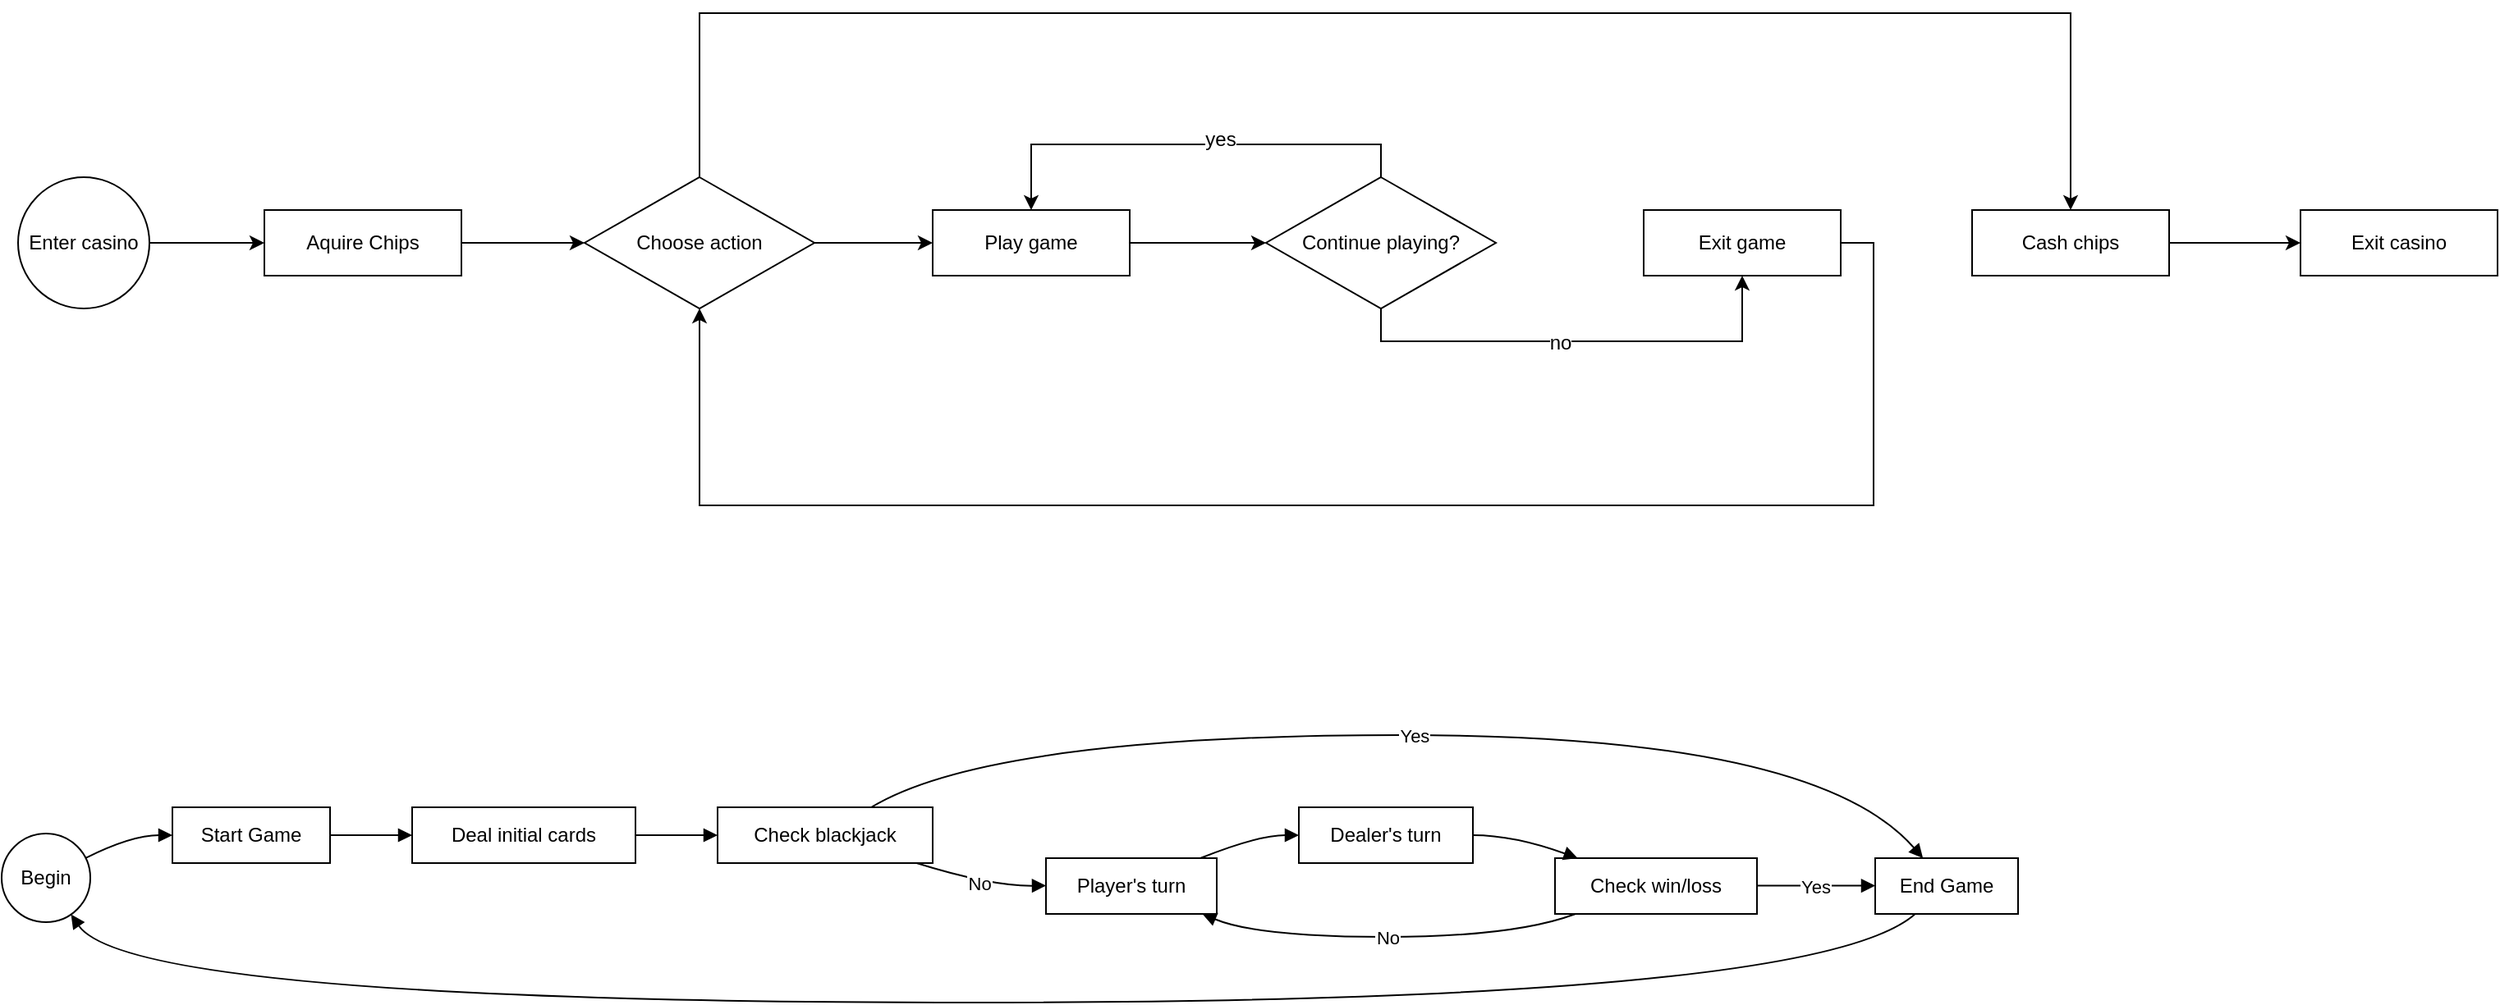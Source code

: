 <mxfile version="22.1.5" type="github">
  <diagram name="Page-1" id="v8-KR8JvQsyaatklAiML">
    <mxGraphModel dx="1434" dy="764" grid="1" gridSize="10" guides="1" tooltips="1" connect="1" arrows="1" fold="1" page="1" pageScale="1" pageWidth="850" pageHeight="1100" math="0" shadow="0">
      <root>
        <mxCell id="0" />
        <mxCell id="1" parent="0" />
        <mxCell id="2" value="Begin" style="ellipse;aspect=fixed;strokeWidth=1;whiteSpace=wrap;" parent="1" vertex="1">
          <mxGeometry y="690" width="54" height="54" as="geometry" />
        </mxCell>
        <mxCell id="3" value="Start Game" style="whiteSpace=wrap;strokeWidth=1;" parent="1" vertex="1">
          <mxGeometry x="104" y="674" width="96" height="34" as="geometry" />
        </mxCell>
        <mxCell id="4" value="Deal initial cards" style="whiteSpace=wrap;strokeWidth=1;" parent="1" vertex="1">
          <mxGeometry x="250" y="674" width="136" height="34" as="geometry" />
        </mxCell>
        <mxCell id="5" value="Check blackjack" style="whiteSpace=wrap;strokeWidth=1;" parent="1" vertex="1">
          <mxGeometry x="436" y="674" width="131" height="34" as="geometry" />
        </mxCell>
        <mxCell id="6" value="Player&#39;s turn" style="whiteSpace=wrap;strokeWidth=1;" parent="1" vertex="1">
          <mxGeometry x="636" y="705" width="104" height="34" as="geometry" />
        </mxCell>
        <mxCell id="7" value="Dealer&#39;s turn" style="whiteSpace=wrap;strokeWidth=1;" parent="1" vertex="1">
          <mxGeometry x="790" y="674" width="106" height="34" as="geometry" />
        </mxCell>
        <mxCell id="8" value="Check win/loss" style="whiteSpace=wrap;strokeWidth=1;" parent="1" vertex="1">
          <mxGeometry x="946" y="705" width="123" height="34" as="geometry" />
        </mxCell>
        <mxCell id="9" value="End Game" style="whiteSpace=wrap;strokeWidth=1;" parent="1" vertex="1">
          <mxGeometry x="1141" y="705" width="87" height="34" as="geometry" />
        </mxCell>
        <mxCell id="10" value="" style="curved=1;startArrow=none;endArrow=block;exitX=1.002;exitY=0.25;entryX=0.001;entryY=0.5;strokeWidth=1;" parent="1" source="2" target="3" edge="1">
          <mxGeometry relative="1" as="geometry">
            <Array as="points">
              <mxPoint x="79" y="691" />
            </Array>
          </mxGeometry>
        </mxCell>
        <mxCell id="11" value="" style="curved=1;startArrow=none;endArrow=block;exitX=1.002;exitY=0.5;entryX=0.001;entryY=0.5;strokeWidth=1;" parent="1" source="3" target="4" edge="1">
          <mxGeometry relative="1" as="geometry">
            <Array as="points" />
          </mxGeometry>
        </mxCell>
        <mxCell id="12" value="" style="curved=1;startArrow=none;endArrow=block;exitX=1.002;exitY=0.5;entryX=0.003;entryY=0.5;strokeWidth=1;" parent="1" source="4" target="5" edge="1">
          <mxGeometry relative="1" as="geometry">
            <Array as="points" />
          </mxGeometry>
        </mxCell>
        <mxCell id="13" value="Yes" style="curved=1;startArrow=none;endArrow=block;exitX=0.714;exitY=0;entryX=0.332;entryY=-0.007;strokeWidth=1;" parent="1" source="5" target="9" edge="1">
          <mxGeometry relative="1" as="geometry">
            <Array as="points">
              <mxPoint x="602" y="630" />
              <mxPoint x="1105" y="630" />
            </Array>
          </mxGeometry>
        </mxCell>
        <mxCell id="14" value="No" style="curved=1;startArrow=none;endArrow=block;exitX=0.925;exitY=1;entryX=0.003;entryY=0.493;strokeWidth=1;" parent="1" source="5" target="6" edge="1">
          <mxGeometry relative="1" as="geometry">
            <Array as="points">
              <mxPoint x="602" y="722" />
            </Array>
          </mxGeometry>
        </mxCell>
        <mxCell id="15" value="" style="curved=1;startArrow=none;endArrow=block;exitX=0.91;exitY=-0.007;entryX=0.001;entryY=0.5;strokeWidth=1;" parent="1" source="6" target="7" edge="1">
          <mxGeometry relative="1" as="geometry">
            <Array as="points">
              <mxPoint x="765" y="691" />
            </Array>
          </mxGeometry>
        </mxCell>
        <mxCell id="16" value="" style="curved=1;startArrow=none;endArrow=block;exitX=0.996;exitY=0.5;entryX=0.107;entryY=-0.007;strokeWidth=1;" parent="1" source="7" target="8" edge="1">
          <mxGeometry relative="1" as="geometry">
            <Array as="points">
              <mxPoint x="921" y="691" />
            </Array>
          </mxGeometry>
        </mxCell>
        <mxCell id="17" value="Yes" style="curved=1;startArrow=none;endArrow=block;exitX=0.994;exitY=0.493;entryX=-0.001;entryY=0.493;strokeWidth=1;" parent="1" source="8" target="9" edge="1">
          <mxGeometry relative="1" as="geometry">
            <Array as="points" />
          </mxGeometry>
        </mxCell>
        <mxCell id="18" value="No" style="curved=1;startArrow=none;endArrow=block;exitX=0.107;exitY=0.993;entryX=0.91;entryY=0.993;strokeWidth=1;" parent="1" source="8" target="6" edge="1">
          <mxGeometry relative="1" as="geometry">
            <Array as="points">
              <mxPoint x="921" y="753" />
              <mxPoint x="765" y="753" />
            </Array>
          </mxGeometry>
        </mxCell>
        <mxCell id="19" value="" style="curved=1;startArrow=none;endArrow=block;exitX=0.283;exitY=0.993;entryX=0.843;entryY=1.001;strokeWidth=1;" parent="1" source="9" target="2" edge="1">
          <mxGeometry relative="1" as="geometry">
            <Array as="points">
              <mxPoint x="1105" y="793" />
              <mxPoint x="79" y="793" />
            </Array>
          </mxGeometry>
        </mxCell>
        <mxCell id="gmbwRz2twySQBHAZEDax-34" style="edgeStyle=orthogonalEdgeStyle;rounded=0;orthogonalLoop=1;jettySize=auto;html=1;exitX=1;exitY=0.5;exitDx=0;exitDy=0;entryX=0;entryY=0.5;entryDx=0;entryDy=0;fontFamily=Helvetica;fontSize=12;fontColor=default;" edge="1" parent="1" source="gmbwRz2twySQBHAZEDax-19" target="gmbwRz2twySQBHAZEDax-20">
          <mxGeometry relative="1" as="geometry" />
        </mxCell>
        <mxCell id="gmbwRz2twySQBHAZEDax-19" value="Enter casino" style="ellipse;whiteSpace=wrap;html=1;" vertex="1" parent="1">
          <mxGeometry x="10" y="290" width="80" height="80" as="geometry" />
        </mxCell>
        <mxCell id="gmbwRz2twySQBHAZEDax-33" style="edgeStyle=orthogonalEdgeStyle;rounded=0;orthogonalLoop=1;jettySize=auto;html=1;exitX=1;exitY=0.5;exitDx=0;exitDy=0;entryX=0;entryY=0.5;entryDx=0;entryDy=0;fontFamily=Helvetica;fontSize=12;fontColor=default;" edge="1" parent="1" source="gmbwRz2twySQBHAZEDax-20" target="gmbwRz2twySQBHAZEDax-23">
          <mxGeometry relative="1" as="geometry" />
        </mxCell>
        <mxCell id="gmbwRz2twySQBHAZEDax-20" value="Aquire Chips" style="whiteSpace=wrap;html=1;strokeWidth=1;" vertex="1" parent="1">
          <mxGeometry x="160" y="310" width="120" height="40" as="geometry" />
        </mxCell>
        <mxCell id="gmbwRz2twySQBHAZEDax-38" style="edgeStyle=orthogonalEdgeStyle;rounded=0;orthogonalLoop=1;jettySize=auto;html=1;exitX=1;exitY=0.5;exitDx=0;exitDy=0;entryX=0;entryY=0.5;entryDx=0;entryDy=0;fontFamily=Helvetica;fontSize=12;fontColor=default;" edge="1" parent="1" source="gmbwRz2twySQBHAZEDax-21" target="gmbwRz2twySQBHAZEDax-22">
          <mxGeometry relative="1" as="geometry" />
        </mxCell>
        <mxCell id="gmbwRz2twySQBHAZEDax-21" value="Play game" style="whiteSpace=wrap;html=1;strokeWidth=1;" vertex="1" parent="1">
          <mxGeometry x="567" y="310" width="120" height="40" as="geometry" />
        </mxCell>
        <mxCell id="gmbwRz2twySQBHAZEDax-24" style="edgeStyle=orthogonalEdgeStyle;rounded=0;orthogonalLoop=1;jettySize=auto;html=1;exitX=0.5;exitY=0;exitDx=0;exitDy=0;entryX=0.5;entryY=0;entryDx=0;entryDy=0;fontFamily=Helvetica;fontSize=12;fontColor=default;" edge="1" parent="1" source="gmbwRz2twySQBHAZEDax-22" target="gmbwRz2twySQBHAZEDax-21">
          <mxGeometry relative="1" as="geometry" />
        </mxCell>
        <mxCell id="gmbwRz2twySQBHAZEDax-25" value="yes" style="edgeLabel;html=1;align=center;verticalAlign=middle;resizable=0;points=[];fontSize=12;fontFamily=Helvetica;fontColor=default;" vertex="1" connectable="0" parent="gmbwRz2twySQBHAZEDax-24">
          <mxGeometry x="-0.136" y="-3" relative="1" as="geometry">
            <mxPoint as="offset" />
          </mxGeometry>
        </mxCell>
        <mxCell id="gmbwRz2twySQBHAZEDax-30" style="edgeStyle=orthogonalEdgeStyle;rounded=0;orthogonalLoop=1;jettySize=auto;html=1;exitX=0.5;exitY=1;exitDx=0;exitDy=0;entryX=0.5;entryY=1;entryDx=0;entryDy=0;fontFamily=Helvetica;fontSize=12;fontColor=default;" edge="1" parent="1" source="gmbwRz2twySQBHAZEDax-22" target="gmbwRz2twySQBHAZEDax-27">
          <mxGeometry relative="1" as="geometry" />
        </mxCell>
        <mxCell id="gmbwRz2twySQBHAZEDax-31" value="no" style="edgeLabel;html=1;align=center;verticalAlign=middle;resizable=0;points=[];fontSize=12;fontFamily=Helvetica;fontColor=default;" vertex="1" connectable="0" parent="gmbwRz2twySQBHAZEDax-30">
          <mxGeometry x="-0.079" y="-1" relative="1" as="geometry">
            <mxPoint as="offset" />
          </mxGeometry>
        </mxCell>
        <mxCell id="gmbwRz2twySQBHAZEDax-22" value="Continue playing?" style="rhombus;whiteSpace=wrap;html=1;strokeColor=default;strokeWidth=1;align=center;verticalAlign=middle;fontFamily=Helvetica;fontSize=12;fontColor=default;fillColor=default;" vertex="1" parent="1">
          <mxGeometry x="770" y="290" width="140" height="80" as="geometry" />
        </mxCell>
        <mxCell id="gmbwRz2twySQBHAZEDax-32" style="edgeStyle=orthogonalEdgeStyle;rounded=0;orthogonalLoop=1;jettySize=auto;html=1;exitX=1;exitY=0.5;exitDx=0;exitDy=0;entryX=0;entryY=0.5;entryDx=0;entryDy=0;fontFamily=Helvetica;fontSize=12;fontColor=default;" edge="1" parent="1" source="gmbwRz2twySQBHAZEDax-23" target="gmbwRz2twySQBHAZEDax-21">
          <mxGeometry relative="1" as="geometry" />
        </mxCell>
        <mxCell id="gmbwRz2twySQBHAZEDax-36" style="edgeStyle=orthogonalEdgeStyle;rounded=0;orthogonalLoop=1;jettySize=auto;html=1;exitX=0.5;exitY=0;exitDx=0;exitDy=0;entryX=0.5;entryY=0;entryDx=0;entryDy=0;fontFamily=Helvetica;fontSize=12;fontColor=default;" edge="1" parent="1" source="gmbwRz2twySQBHAZEDax-23" target="gmbwRz2twySQBHAZEDax-28">
          <mxGeometry relative="1" as="geometry">
            <Array as="points">
              <mxPoint x="425" y="190" />
              <mxPoint x="1260" y="190" />
            </Array>
          </mxGeometry>
        </mxCell>
        <mxCell id="gmbwRz2twySQBHAZEDax-23" value="Choose action" style="rhombus;whiteSpace=wrap;html=1;strokeColor=default;strokeWidth=1;align=center;verticalAlign=middle;fontFamily=Helvetica;fontSize=12;fontColor=default;fillColor=default;" vertex="1" parent="1">
          <mxGeometry x="355" y="290" width="140" height="80" as="geometry" />
        </mxCell>
        <mxCell id="gmbwRz2twySQBHAZEDax-35" style="edgeStyle=orthogonalEdgeStyle;rounded=0;orthogonalLoop=1;jettySize=auto;html=1;exitX=1;exitY=0.5;exitDx=0;exitDy=0;entryX=0.5;entryY=1;entryDx=0;entryDy=0;fontFamily=Helvetica;fontSize=12;fontColor=default;" edge="1" parent="1" source="gmbwRz2twySQBHAZEDax-27" target="gmbwRz2twySQBHAZEDax-23">
          <mxGeometry relative="1" as="geometry">
            <Array as="points">
              <mxPoint x="1140" y="330" />
              <mxPoint x="1140" y="490" />
              <mxPoint x="425" y="490" />
            </Array>
          </mxGeometry>
        </mxCell>
        <mxCell id="gmbwRz2twySQBHAZEDax-27" value="Exit game" style="whiteSpace=wrap;html=1;strokeWidth=1;" vertex="1" parent="1">
          <mxGeometry x="1000" y="310" width="120" height="40" as="geometry" />
        </mxCell>
        <mxCell id="gmbwRz2twySQBHAZEDax-37" style="edgeStyle=orthogonalEdgeStyle;rounded=0;orthogonalLoop=1;jettySize=auto;html=1;exitX=1;exitY=0.5;exitDx=0;exitDy=0;entryX=0;entryY=0.5;entryDx=0;entryDy=0;fontFamily=Helvetica;fontSize=12;fontColor=default;" edge="1" parent="1" source="gmbwRz2twySQBHAZEDax-28" target="gmbwRz2twySQBHAZEDax-29">
          <mxGeometry relative="1" as="geometry" />
        </mxCell>
        <mxCell id="gmbwRz2twySQBHAZEDax-28" value="Cash chips" style="whiteSpace=wrap;html=1;strokeWidth=1;" vertex="1" parent="1">
          <mxGeometry x="1200" y="310" width="120" height="40" as="geometry" />
        </mxCell>
        <mxCell id="gmbwRz2twySQBHAZEDax-29" value="Exit casino" style="whiteSpace=wrap;html=1;strokeWidth=1;" vertex="1" parent="1">
          <mxGeometry x="1400" y="310" width="120" height="40" as="geometry" />
        </mxCell>
      </root>
    </mxGraphModel>
  </diagram>
</mxfile>
